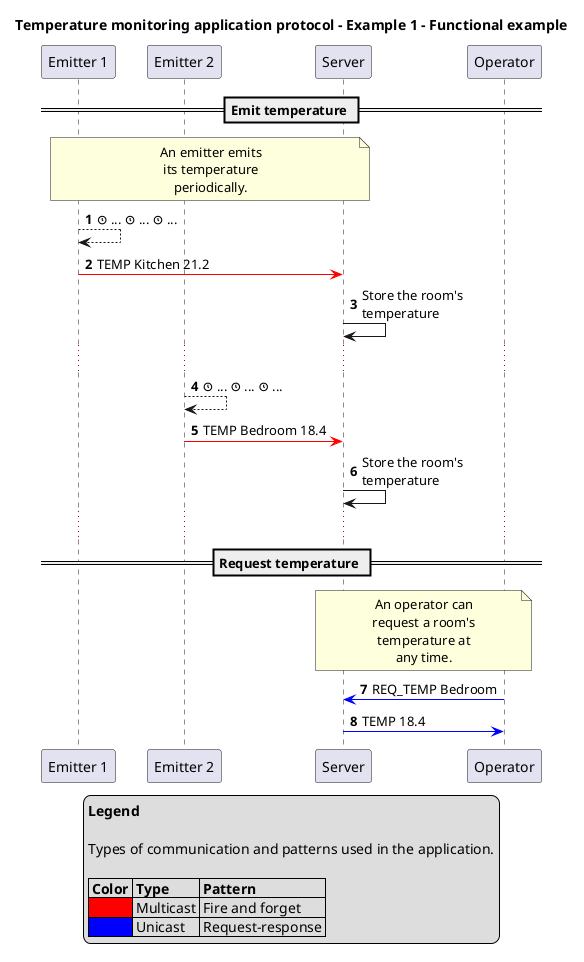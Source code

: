 @startuml temperature-monitoring-application-protocol-example-1functional-example
skinparam boxPadding 100
skinparam maxMessageSize 150
skinparam noteTextAlignment center
skinparam sequenceMessageAlign direction
skinparam wrapWidth 250
autonumber

!pragma teoz true

title "Temperature monitoring application protocol - Example 1 - Functional example"

participant "Emitter 1" as e1
participant "Emitter 2" as e2
participant "Server" as s
participant "Operator" as o

== Emit temperature ==

note over e1, s
An emitter emits
its temperature
periodically.
end note

e1 --> e1: <&clock> ... <&clock> ... <&clock> ...
e1 -[#red]> s: TEMP Kitchen 21.2
s -> s: Store the room's temperature

...

e2 --> e2: <&clock> ... <&clock> ... <&clock> ...
e2 -[#red]> s: TEMP Bedroom 18.4
s -> s: Store the room's temperature

...

== Request temperature ==

note over s, o
An operator can
request a room's
temperature at
any time.
end note

o -[#blue]> s: REQ_TEMP Bedroom
s -[#blue]> o: TEMP 18.4

legend
**Legend**

Types of communication and patterns used in the application.

| **Color** | **Type**  | **Pattern**      |
| <#red>    | Multicast | Fire and forget  |
| <#blue>   | Unicast   | Request-response |
endlegend

@enduml
